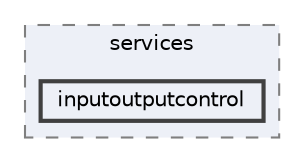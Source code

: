 digraph "inputoutputcontrol"
{
 // LATEX_PDF_SIZE
  bgcolor="transparent";
  edge [fontname=Helvetica,fontsize=10,labelfontname=Helvetica,labelfontsize=10];
  node [fontname=Helvetica,fontsize=10,shape=box,height=0.2,width=0.4];
  compound=true
  subgraph clusterdir_f83e9958f637a68418d40c06726f5abd {
    graph [ bgcolor="#edf0f7", pencolor="grey50", label="services", fontname=Helvetica,fontsize=10 style="filled,dashed", URL="dir_f83e9958f637a68418d40c06726f5abd.html",tooltip=""]
  dir_5cc09a3cbdf0358b2fa29ff782ca1f73 [label="inputoutputcontrol", fillcolor="#edf0f7", color="grey25", style="filled,bold", URL="dir_5cc09a3cbdf0358b2fa29ff782ca1f73.html",tooltip=""];
  }
}
